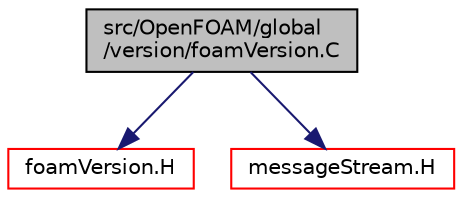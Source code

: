 digraph "src/OpenFOAM/global/version/foamVersion.C"
{
  bgcolor="transparent";
  edge [fontname="Helvetica",fontsize="10",labelfontname="Helvetica",labelfontsize="10"];
  node [fontname="Helvetica",fontsize="10",shape=record];
  Node1 [label="src/OpenFOAM/global\l/version/foamVersion.C",height=0.2,width=0.4,color="black", fillcolor="grey75", style="filled" fontcolor="black"];
  Node1 -> Node2 [color="midnightblue",fontsize="10",style="solid",fontname="Helvetica"];
  Node2 [label="foamVersion.H",height=0.2,width=0.4,color="red",URL="$foamVersion_8H.html"];
  Node1 -> Node3 [color="midnightblue",fontsize="10",style="solid",fontname="Helvetica"];
  Node3 [label="messageStream.H",height=0.2,width=0.4,color="red",URL="$messageStream_8H.html"];
}
